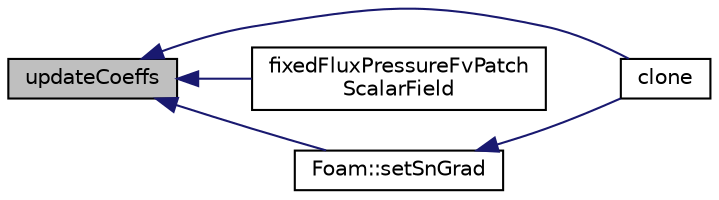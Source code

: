 digraph "updateCoeffs"
{
  bgcolor="transparent";
  edge [fontname="Helvetica",fontsize="10",labelfontname="Helvetica",labelfontsize="10"];
  node [fontname="Helvetica",fontsize="10",shape=record];
  rankdir="LR";
  Node1 [label="updateCoeffs",height=0.2,width=0.4,color="black", fillcolor="grey75", style="filled", fontcolor="black"];
  Node1 -> Node2 [dir="back",color="midnightblue",fontsize="10",style="solid",fontname="Helvetica"];
  Node2 [label="clone",height=0.2,width=0.4,color="black",URL="$a00818.html#a8a53cadd8227f307947ec9c8750e5f11",tooltip="Construct and return a clone setting internal field reference. "];
  Node1 -> Node3 [dir="back",color="midnightblue",fontsize="10",style="solid",fontname="Helvetica"];
  Node3 [label="fixedFluxPressureFvPatch\lScalarField",height=0.2,width=0.4,color="black",URL="$a00818.html#a812fba4aa4190995bc5af037b6a68f62",tooltip="Construct as copy setting internal field reference. "];
  Node1 -> Node4 [dir="back",color="midnightblue",fontsize="10",style="solid",fontname="Helvetica"];
  Node4 [label="Foam::setSnGrad",height=0.2,width=0.4,color="black",URL="$a10733.html#a1dc1691eb8178cdc97b78484496c0018"];
  Node4 -> Node2 [dir="back",color="midnightblue",fontsize="10",style="solid",fontname="Helvetica"];
}
